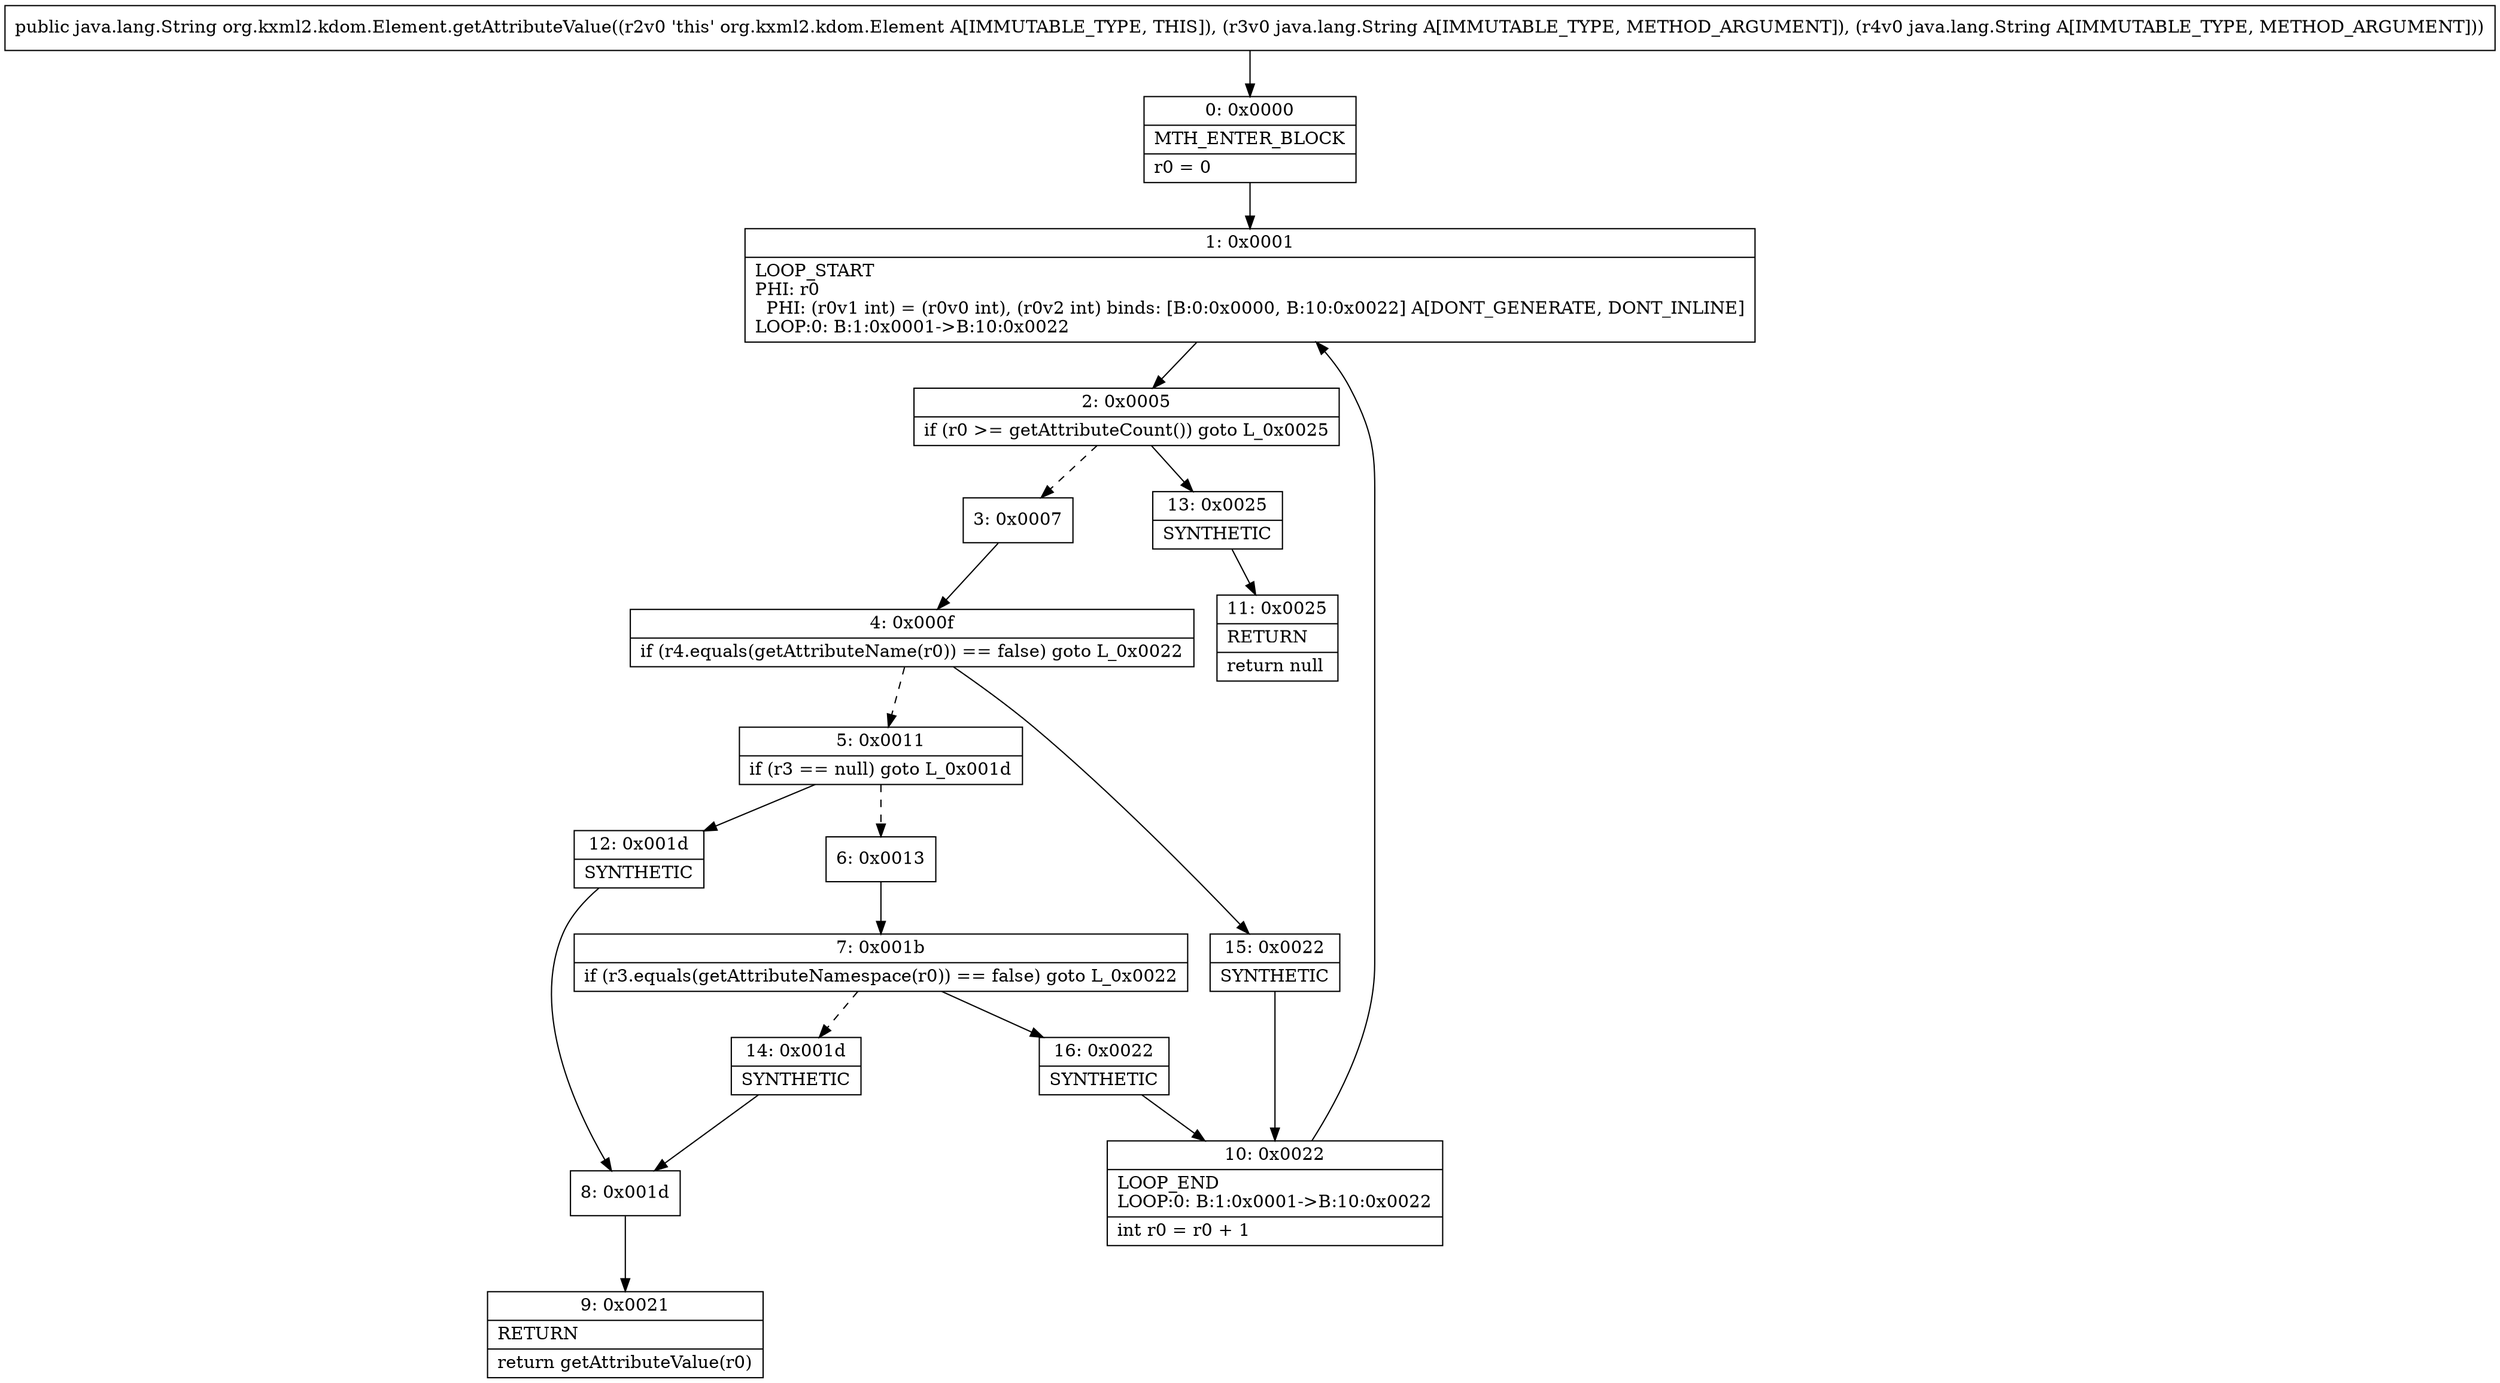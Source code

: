 digraph "CFG fororg.kxml2.kdom.Element.getAttributeValue(Ljava\/lang\/String;Ljava\/lang\/String;)Ljava\/lang\/String;" {
Node_0 [shape=record,label="{0\:\ 0x0000|MTH_ENTER_BLOCK\l|r0 = 0\l}"];
Node_1 [shape=record,label="{1\:\ 0x0001|LOOP_START\lPHI: r0 \l  PHI: (r0v1 int) = (r0v0 int), (r0v2 int) binds: [B:0:0x0000, B:10:0x0022] A[DONT_GENERATE, DONT_INLINE]\lLOOP:0: B:1:0x0001\-\>B:10:0x0022\l}"];
Node_2 [shape=record,label="{2\:\ 0x0005|if (r0 \>= getAttributeCount()) goto L_0x0025\l}"];
Node_3 [shape=record,label="{3\:\ 0x0007}"];
Node_4 [shape=record,label="{4\:\ 0x000f|if (r4.equals(getAttributeName(r0)) == false) goto L_0x0022\l}"];
Node_5 [shape=record,label="{5\:\ 0x0011|if (r3 == null) goto L_0x001d\l}"];
Node_6 [shape=record,label="{6\:\ 0x0013}"];
Node_7 [shape=record,label="{7\:\ 0x001b|if (r3.equals(getAttributeNamespace(r0)) == false) goto L_0x0022\l}"];
Node_8 [shape=record,label="{8\:\ 0x001d}"];
Node_9 [shape=record,label="{9\:\ 0x0021|RETURN\l|return getAttributeValue(r0)\l}"];
Node_10 [shape=record,label="{10\:\ 0x0022|LOOP_END\lLOOP:0: B:1:0x0001\-\>B:10:0x0022\l|int r0 = r0 + 1\l}"];
Node_11 [shape=record,label="{11\:\ 0x0025|RETURN\l|return null\l}"];
Node_12 [shape=record,label="{12\:\ 0x001d|SYNTHETIC\l}"];
Node_13 [shape=record,label="{13\:\ 0x0025|SYNTHETIC\l}"];
Node_14 [shape=record,label="{14\:\ 0x001d|SYNTHETIC\l}"];
Node_15 [shape=record,label="{15\:\ 0x0022|SYNTHETIC\l}"];
Node_16 [shape=record,label="{16\:\ 0x0022|SYNTHETIC\l}"];
MethodNode[shape=record,label="{public java.lang.String org.kxml2.kdom.Element.getAttributeValue((r2v0 'this' org.kxml2.kdom.Element A[IMMUTABLE_TYPE, THIS]), (r3v0 java.lang.String A[IMMUTABLE_TYPE, METHOD_ARGUMENT]), (r4v0 java.lang.String A[IMMUTABLE_TYPE, METHOD_ARGUMENT])) }"];
MethodNode -> Node_0;
Node_0 -> Node_1;
Node_1 -> Node_2;
Node_2 -> Node_3[style=dashed];
Node_2 -> Node_13;
Node_3 -> Node_4;
Node_4 -> Node_5[style=dashed];
Node_4 -> Node_15;
Node_5 -> Node_6[style=dashed];
Node_5 -> Node_12;
Node_6 -> Node_7;
Node_7 -> Node_14[style=dashed];
Node_7 -> Node_16;
Node_8 -> Node_9;
Node_10 -> Node_1;
Node_12 -> Node_8;
Node_13 -> Node_11;
Node_14 -> Node_8;
Node_15 -> Node_10;
Node_16 -> Node_10;
}

